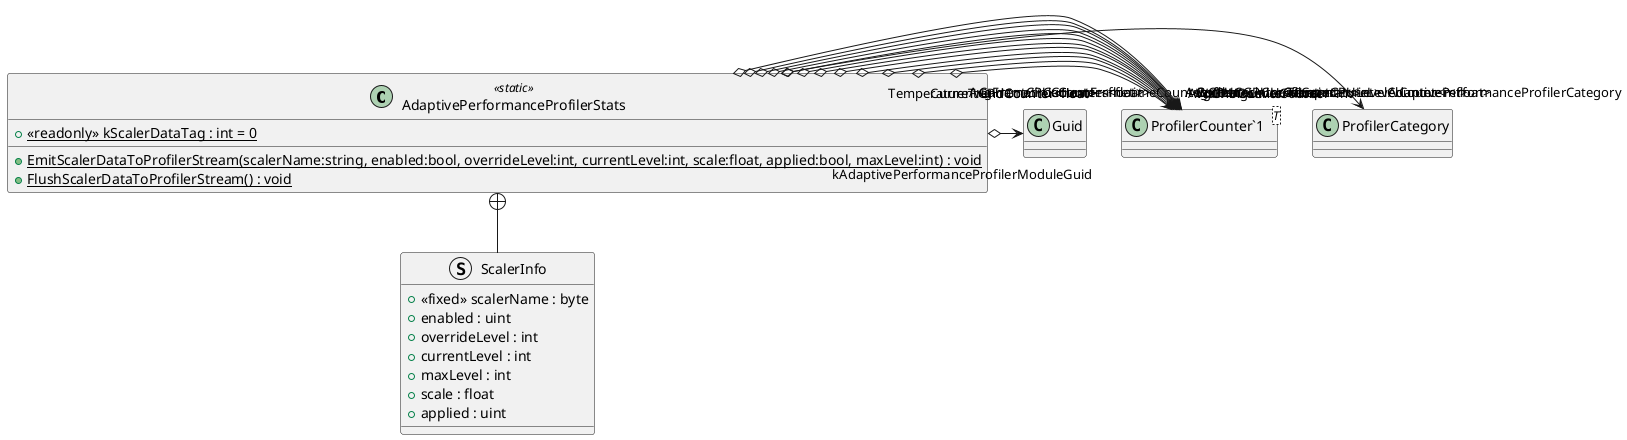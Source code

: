 @startuml
class AdaptivePerformanceProfilerStats <<static>> {
    + {static} <<readonly>> kScalerDataTag : int = 0
    + {static} EmitScalerDataToProfilerStream(scalerName:string, enabled:bool, overrideLevel:int, currentLevel:int, scale:float, applied:bool, maxLevel:int) : void
    + {static} FlushScalerDataToProfilerStream() : void
}
class "ProfilerCounter`1"<T> {
}
struct ScalerInfo {
    + <<fixed>> scalerName : byte
    + enabled : uint
    + overrideLevel : int
    + currentLevel : int
    + maxLevel : int
    + scale : float
    + applied : uint
}
AdaptivePerformanceProfilerStats o-> "AdaptivePerformanceProfilerCategory" ProfilerCategory
AdaptivePerformanceProfilerStats o-> "CurrentCPUCounter<float>" "ProfilerCounter`1"
AdaptivePerformanceProfilerStats o-> "AvgCPUCounter<float>" "ProfilerCounter`1"
AdaptivePerformanceProfilerStats o-> "CurrentGPUCounter<float>" "ProfilerCounter`1"
AdaptivePerformanceProfilerStats o-> "AvgGPUCounter<float>" "ProfilerCounter`1"
AdaptivePerformanceProfilerStats o-> "CurrentCPULevelCounter<int>" "ProfilerCounter`1"
AdaptivePerformanceProfilerStats o-> "CurrentGPULevelCounter<int>" "ProfilerCounter`1"
AdaptivePerformanceProfilerStats o-> "CurrentFrametimeCounter<float>" "ProfilerCounter`1"
AdaptivePerformanceProfilerStats o-> "AvgFrametimeCounter<float>" "ProfilerCounter`1"
AdaptivePerformanceProfilerStats o-> "WarningLevelCounter<int>" "ProfilerCounter`1"
AdaptivePerformanceProfilerStats o-> "TemperatureLevelCounter<float>" "ProfilerCounter`1"
AdaptivePerformanceProfilerStats o-> "TemperatureTrendCounter<float>" "ProfilerCounter`1"
AdaptivePerformanceProfilerStats o-> "BottleneckCounter<int>" "ProfilerCounter`1"
AdaptivePerformanceProfilerStats o-> "kAdaptivePerformanceProfilerModuleGuid" Guid
AdaptivePerformanceProfilerStats +-- ScalerInfo
@enduml
